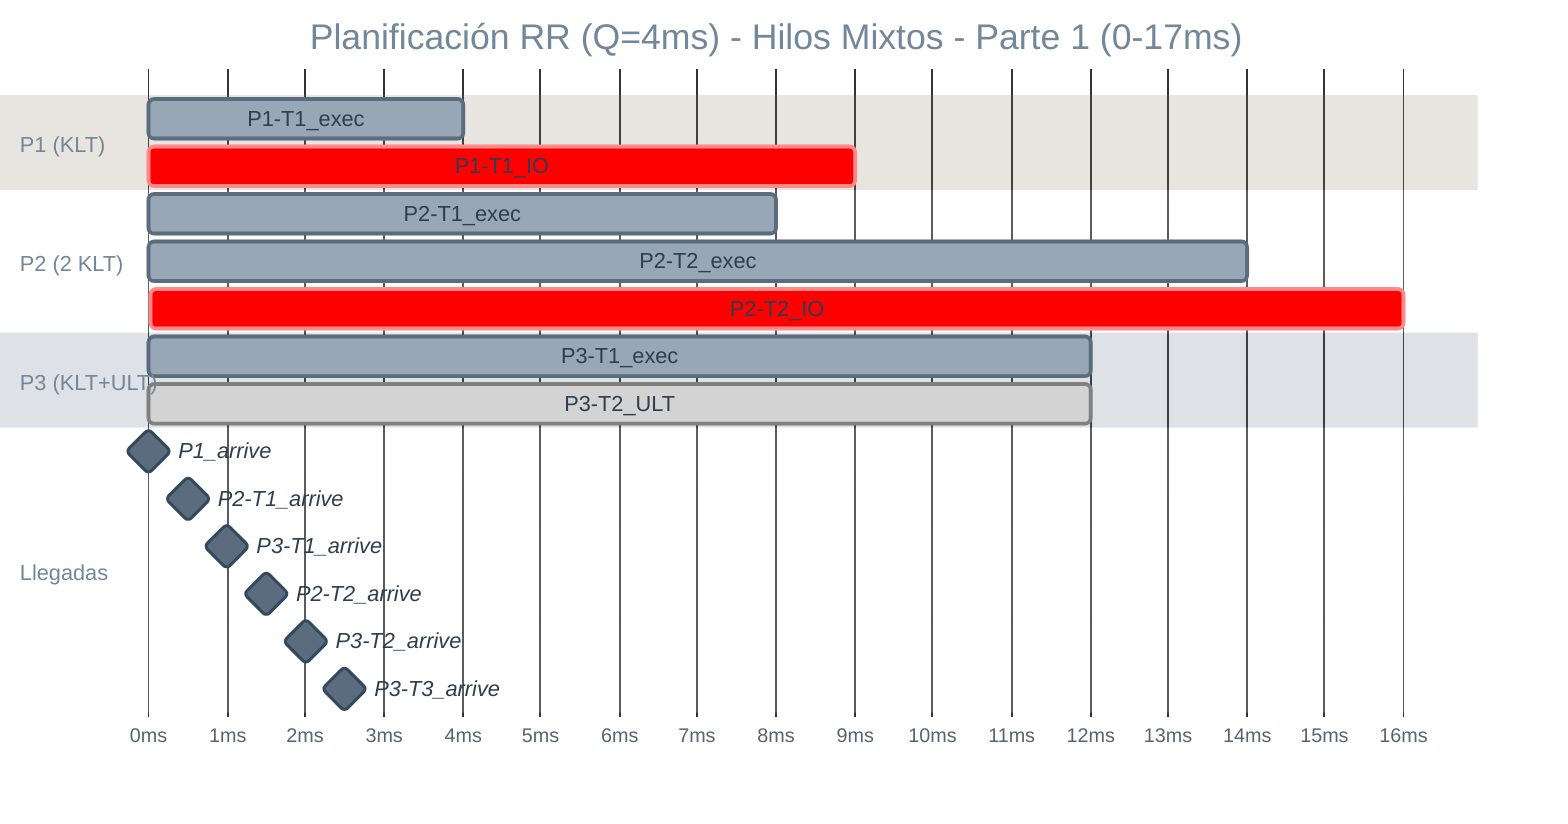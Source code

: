 %%{init: {'theme':'base', 'themeVariables': { 
  'primaryColor': '#5a6c7d', 
  'primaryTextColor': '#2c3e50', 
  'primaryBorderColor': '#34495e', 
  'lineColor': '#7f8c8d'
}}}%%
gantt
    title Planificación RR (Q=4ms) - Hilos Mixtos - Parte 1 (0-17ms)
    dateFormat X
    axisFormat %sms
    
    section P1 (KLT)
    P1-T1_exec    :active, p1t1a, 0, 4
    P1-T1_IO      :crit, p1t1io, 6, 9
    
    section P2 (2 KLT)  
    P2-T1_exec    :active, p2t1a, 4, 8
    P2-T2_exec    :active, p2t2a, 12, 14
    P2-T2_IO      :crit, p2t2io, 14, 16
    
    section P3 (KLT+ULT)
    P3-T1_exec    :active, p3t1a, 8, 12
    P3-T2_ULT     :done, p3t2ult, 8, 12
    
    section Llegadas
    P1_arrive     :milestone, arr1, 0, 0
    P2-T1_arrive  :milestone, arr2, 1, 1  
    P3-T1_arrive  :milestone, arr3, 2, 2
    P2-T2_arrive  :milestone, arr4, 3, 3
    P3-T2_arrive  :milestone, arr5, 4, 4
    P3-T3_arrive  :milestone, arr6, 5, 5